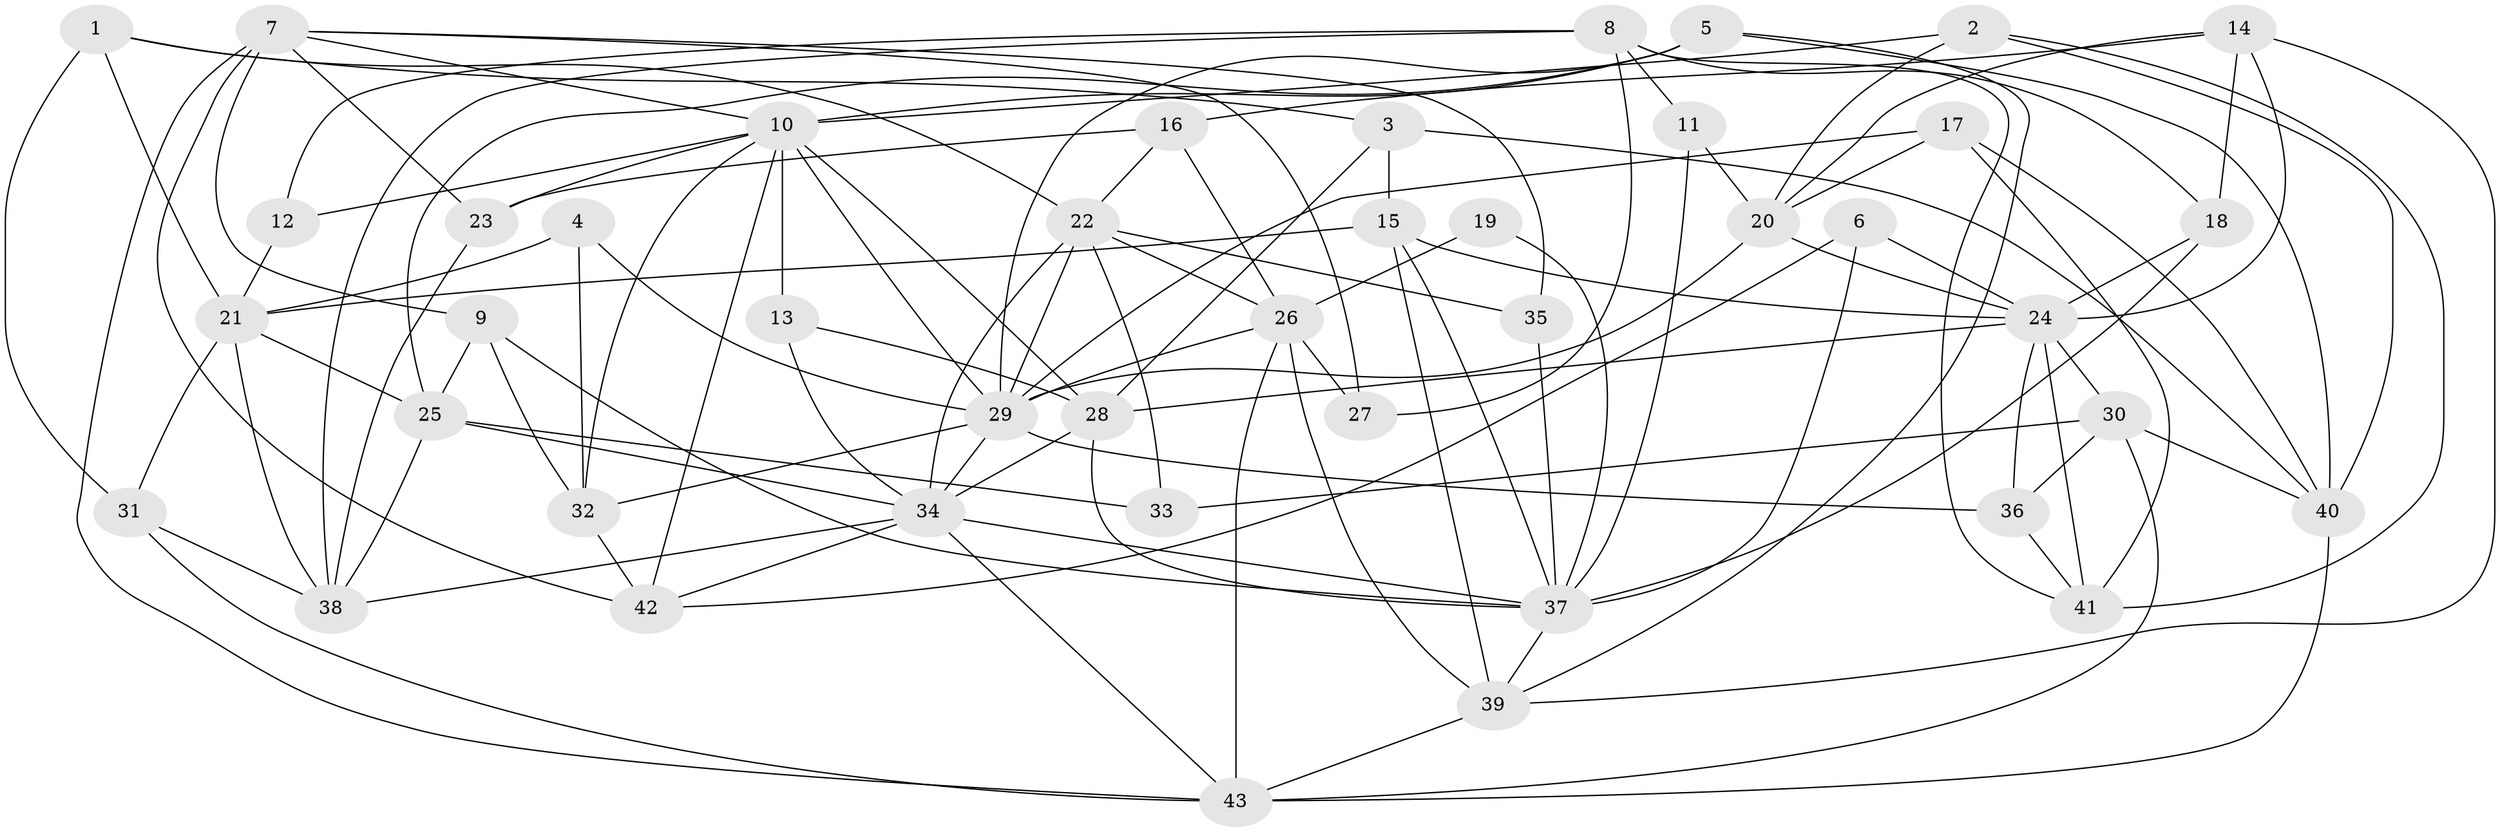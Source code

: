 // original degree distribution, {6: 0.08235294117647059, 2: 0.11764705882352941, 3: 0.29411764705882354, 4: 0.23529411764705882, 7: 0.047058823529411764, 5: 0.2235294117647059}
// Generated by graph-tools (version 1.1) at 2025/50/03/09/25 03:50:09]
// undirected, 43 vertices, 113 edges
graph export_dot {
graph [start="1"]
  node [color=gray90,style=filled];
  1;
  2;
  3;
  4;
  5;
  6;
  7;
  8;
  9;
  10;
  11;
  12;
  13;
  14;
  15;
  16;
  17;
  18;
  19;
  20;
  21;
  22;
  23;
  24;
  25;
  26;
  27;
  28;
  29;
  30;
  31;
  32;
  33;
  34;
  35;
  36;
  37;
  38;
  39;
  40;
  41;
  42;
  43;
  1 -- 3 [weight=1.0];
  1 -- 21 [weight=1.0];
  1 -- 22 [weight=1.0];
  1 -- 31 [weight=1.0];
  2 -- 10 [weight=1.0];
  2 -- 20 [weight=1.0];
  2 -- 40 [weight=1.0];
  2 -- 41 [weight=1.0];
  3 -- 15 [weight=1.0];
  3 -- 28 [weight=1.0];
  3 -- 40 [weight=1.0];
  4 -- 21 [weight=1.0];
  4 -- 29 [weight=1.0];
  4 -- 32 [weight=1.0];
  5 -- 10 [weight=1.0];
  5 -- 25 [weight=1.0];
  5 -- 29 [weight=1.0];
  5 -- 39 [weight=1.0];
  5 -- 40 [weight=1.0];
  6 -- 24 [weight=1.0];
  6 -- 37 [weight=1.0];
  6 -- 42 [weight=1.0];
  7 -- 9 [weight=1.0];
  7 -- 10 [weight=1.0];
  7 -- 23 [weight=1.0];
  7 -- 27 [weight=1.0];
  7 -- 35 [weight=1.0];
  7 -- 42 [weight=2.0];
  7 -- 43 [weight=1.0];
  8 -- 11 [weight=1.0];
  8 -- 12 [weight=1.0];
  8 -- 18 [weight=1.0];
  8 -- 27 [weight=1.0];
  8 -- 38 [weight=1.0];
  8 -- 41 [weight=1.0];
  9 -- 25 [weight=1.0];
  9 -- 32 [weight=1.0];
  9 -- 37 [weight=1.0];
  10 -- 12 [weight=1.0];
  10 -- 13 [weight=2.0];
  10 -- 23 [weight=1.0];
  10 -- 28 [weight=1.0];
  10 -- 29 [weight=1.0];
  10 -- 32 [weight=1.0];
  10 -- 42 [weight=1.0];
  11 -- 20 [weight=1.0];
  11 -- 37 [weight=1.0];
  12 -- 21 [weight=1.0];
  13 -- 28 [weight=1.0];
  13 -- 34 [weight=1.0];
  14 -- 16 [weight=1.0];
  14 -- 18 [weight=1.0];
  14 -- 20 [weight=1.0];
  14 -- 24 [weight=1.0];
  14 -- 39 [weight=1.0];
  15 -- 21 [weight=1.0];
  15 -- 24 [weight=2.0];
  15 -- 37 [weight=1.0];
  15 -- 39 [weight=1.0];
  16 -- 22 [weight=1.0];
  16 -- 23 [weight=1.0];
  16 -- 26 [weight=1.0];
  17 -- 20 [weight=1.0];
  17 -- 29 [weight=1.0];
  17 -- 40 [weight=1.0];
  17 -- 41 [weight=1.0];
  18 -- 24 [weight=1.0];
  18 -- 37 [weight=2.0];
  19 -- 26 [weight=1.0];
  19 -- 37 [weight=1.0];
  20 -- 24 [weight=1.0];
  20 -- 29 [weight=1.0];
  21 -- 25 [weight=1.0];
  21 -- 31 [weight=1.0];
  21 -- 38 [weight=1.0];
  22 -- 26 [weight=1.0];
  22 -- 29 [weight=1.0];
  22 -- 33 [weight=1.0];
  22 -- 34 [weight=1.0];
  22 -- 35 [weight=1.0];
  23 -- 38 [weight=1.0];
  24 -- 28 [weight=1.0];
  24 -- 30 [weight=1.0];
  24 -- 36 [weight=1.0];
  24 -- 41 [weight=1.0];
  25 -- 33 [weight=1.0];
  25 -- 34 [weight=1.0];
  25 -- 38 [weight=1.0];
  26 -- 27 [weight=1.0];
  26 -- 29 [weight=1.0];
  26 -- 39 [weight=1.0];
  26 -- 43 [weight=1.0];
  28 -- 34 [weight=1.0];
  28 -- 37 [weight=1.0];
  29 -- 32 [weight=1.0];
  29 -- 34 [weight=1.0];
  29 -- 36 [weight=1.0];
  30 -- 33 [weight=1.0];
  30 -- 36 [weight=1.0];
  30 -- 40 [weight=1.0];
  30 -- 43 [weight=1.0];
  31 -- 38 [weight=1.0];
  31 -- 43 [weight=1.0];
  32 -- 42 [weight=1.0];
  34 -- 37 [weight=2.0];
  34 -- 38 [weight=1.0];
  34 -- 42 [weight=1.0];
  34 -- 43 [weight=1.0];
  35 -- 37 [weight=1.0];
  36 -- 41 [weight=1.0];
  37 -- 39 [weight=1.0];
  39 -- 43 [weight=1.0];
  40 -- 43 [weight=1.0];
}
